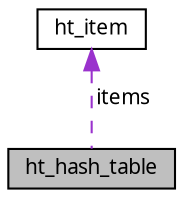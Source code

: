 digraph "ht_hash_table"
{
  edge [fontname="Verdana",fontsize="10",labelfontname="Verdana",labelfontsize="10"];
  node [fontname="Verdana",fontsize="10",shape=record];
  Node1 [label="ht_hash_table",height=0.2,width=0.4,color="black", fillcolor="grey75", style="filled", fontcolor="black"];
  Node2 -> Node1 [dir="back",color="darkorchid3",fontsize="10",style="dashed",label=" items" ,fontname="Verdana"];
  Node2 [label="ht_item",height=0.2,width=0.4,color="black", fillcolor="white", style="filled",URL="$structht__item.html",tooltip="Structure for Hash Table item. "];
}
